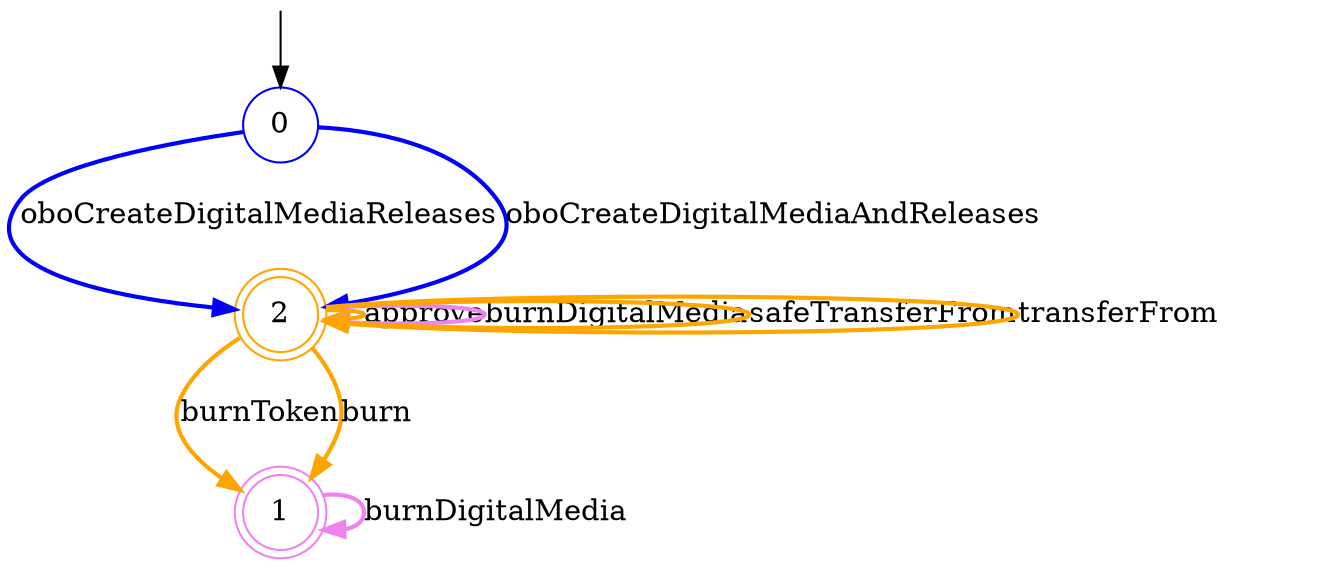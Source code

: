 /* 	
	* Green line - userGroup1
    * Orange line - userGroup2
    * Violet line - userGroup3 
*/

digraph g {
	// subgraph cluster_0{
	// 	node[style=filled, color=green]
	// 	s0 -> s2 [label="oboCreateDigitalMediaReleases"] [style=bold, color=blue];
	// 	s0 -> s2 [label="oboCreateDigitalMediaAndReleases"] [style=bold, color=blue];
	// }
	s0 [shape="circle" label="0" color=blue];
	s1 [shape="doublecircle" label="1" color=violet];
	s2 [shape="doublecircle" label="2" color=orange];
	s0 -> s2 [label="oboCreateDigitalMediaReleases"] [style=bold, color=blue];
	s0 -> s2 [label="oboCreateDigitalMediaAndReleases"] [style=bold, color=blue];
	s1 -> s1 [label="burnDigitalMedia"] [style=bold, color=violet];
	s2 -> s2 [label="approve"] [style=bold, color=orange];
	s2 -> s1 [label="burnToken"] [style=bold, color=orange];
	s2 -> s2 [label="burnDigitalMedia"] [style=bold, color=violet];
	s2 -> s1 [label="burn"] [style=bold, color=orange];
	s2 -> s2 [label="safeTransferFrom"] [style=bold, color=orange];
	s2 -> s2 [label="transferFrom"] [style=bold, color=orange];

__start0 [label="" shape="none" width="0" height="0"];
__start0 -> s0;

}
